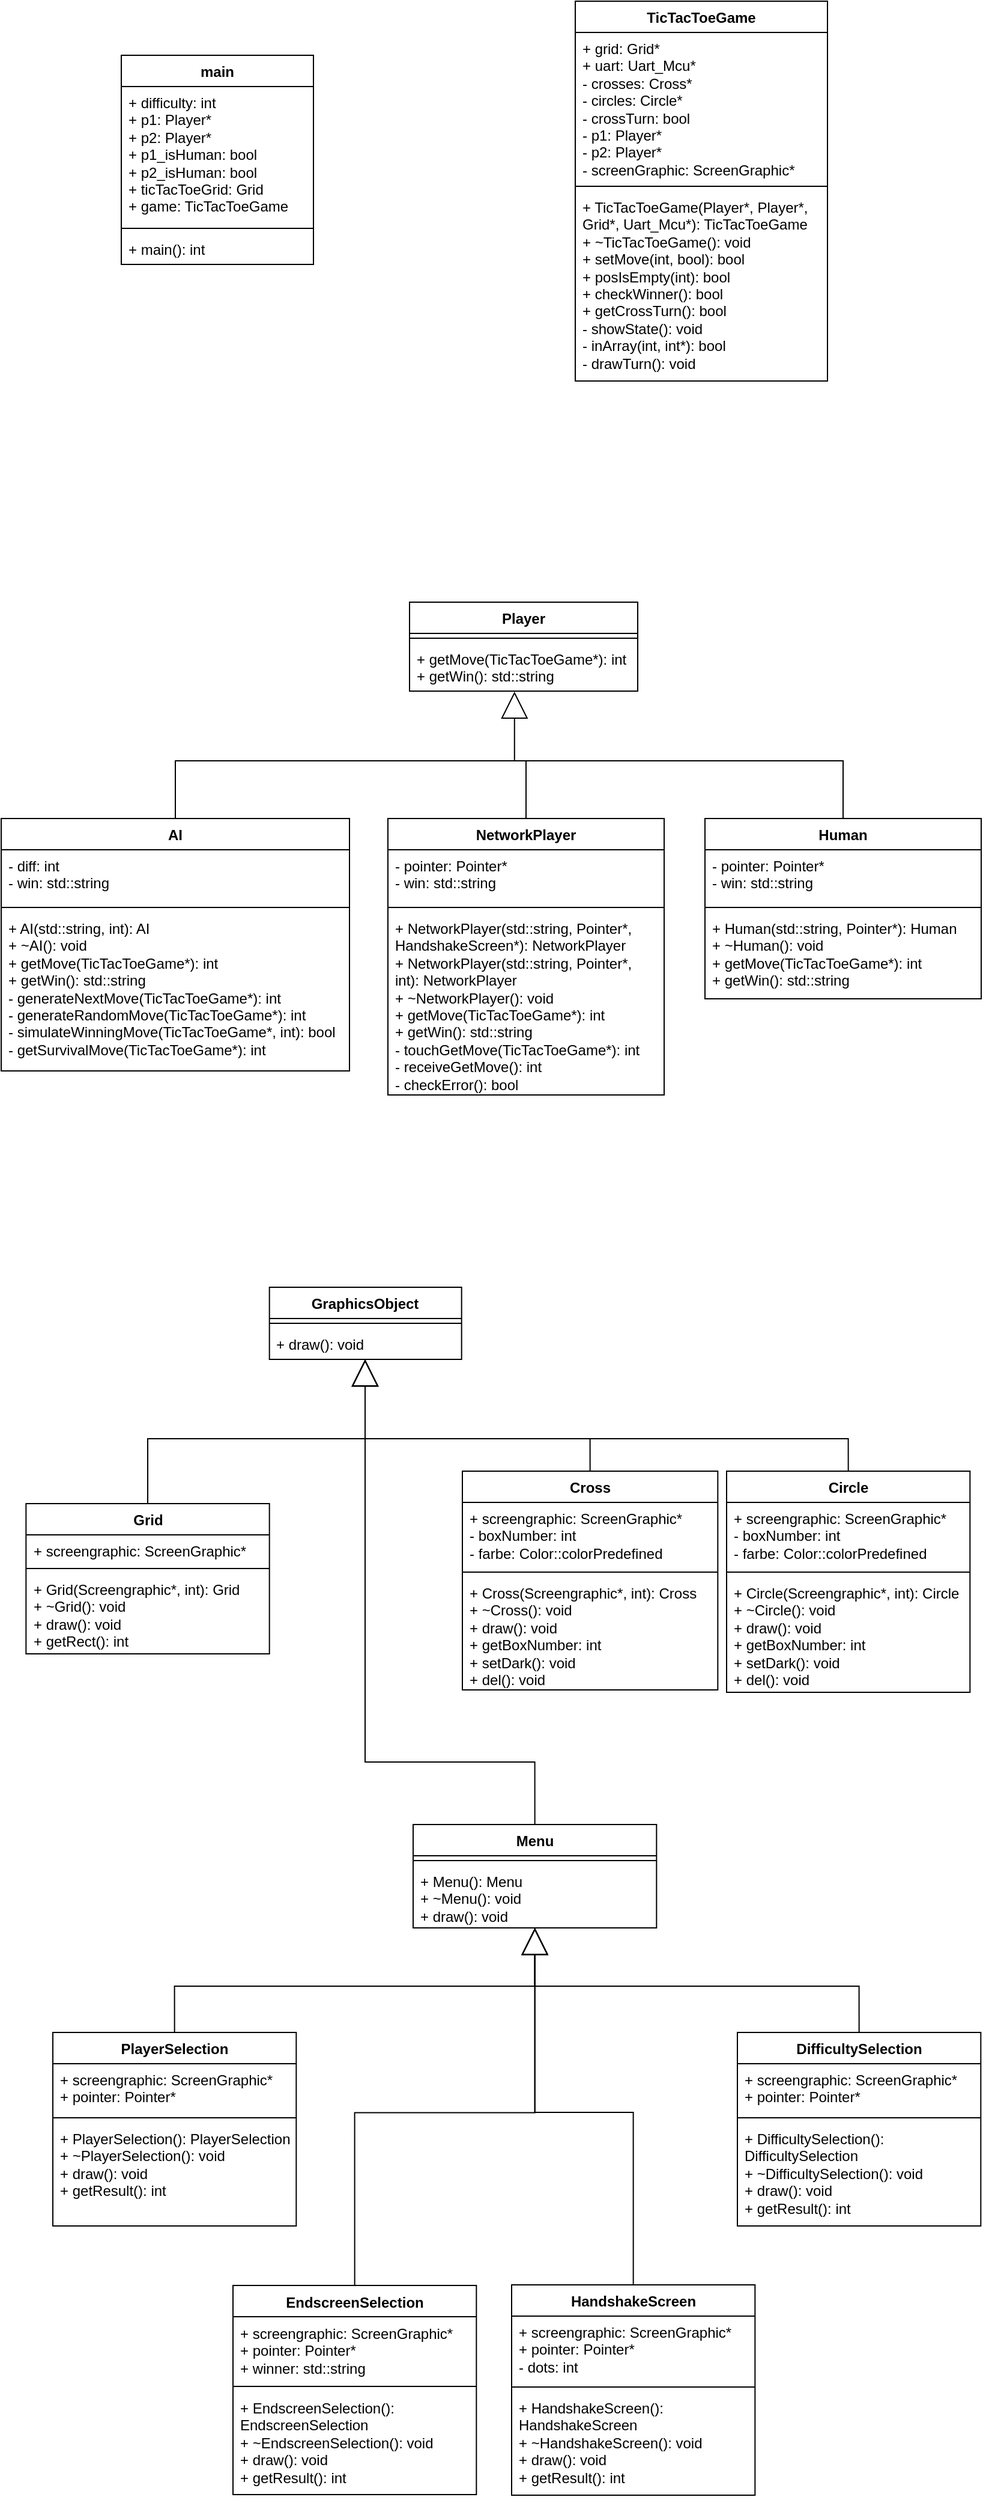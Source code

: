<mxfile version="24.3.1" type="device">
  <diagram name="Page-1" id="Sa51_qnlnXoF9wh4kp9t">
    <mxGraphModel dx="2625" dy="1545" grid="0" gridSize="5" guides="1" tooltips="1" connect="1" arrows="1" fold="1" page="1" pageScale="1" pageWidth="850" pageHeight="1100" math="0" shadow="0">
      <root>
        <mxCell id="0" />
        <mxCell id="1" parent="0" />
        <mxCell id="jOOYg4f98chksV3a-Csq-1" value="main" style="swimlane;fontStyle=1;align=center;verticalAlign=top;childLayout=stackLayout;horizontal=1;startSize=26;horizontalStack=0;resizeParent=1;resizeParentMax=0;resizeLast=0;collapsible=1;marginBottom=0;whiteSpace=wrap;html=1;" parent="1" vertex="1">
          <mxGeometry x="117" y="135" width="160" height="174" as="geometry">
            <mxRectangle x="120" y="80" width="70" height="30" as="alternateBounds" />
          </mxGeometry>
        </mxCell>
        <mxCell id="jOOYg4f98chksV3a-Csq-2" value="&lt;div&gt;+ difficulty: int&lt;/div&gt;&lt;div&gt;+ p1: Player*&lt;/div&gt;&lt;div&gt;+ p2: Player*&lt;br&gt;&lt;/div&gt;&lt;div&gt;+ p1_isHuman: bool&lt;/div&gt;&lt;div&gt;+ p2_isHuman: bool&lt;/div&gt;&lt;div&gt;+ ticTacToeGrid: Grid&lt;/div&gt;&lt;div&gt;+ game: TicTacToeGame&lt;br&gt;&lt;/div&gt;" style="text;strokeColor=none;fillColor=none;align=left;verticalAlign=top;spacingLeft=4;spacingRight=4;overflow=hidden;rotatable=0;points=[[0,0.5],[1,0.5]];portConstraint=eastwest;whiteSpace=wrap;html=1;" parent="jOOYg4f98chksV3a-Csq-1" vertex="1">
          <mxGeometry y="26" width="160" height="114" as="geometry" />
        </mxCell>
        <mxCell id="jOOYg4f98chksV3a-Csq-3" value="" style="line;strokeWidth=1;fillColor=none;align=left;verticalAlign=middle;spacingTop=-1;spacingLeft=3;spacingRight=3;rotatable=0;labelPosition=right;points=[];portConstraint=eastwest;strokeColor=inherit;" parent="jOOYg4f98chksV3a-Csq-1" vertex="1">
          <mxGeometry y="140" width="160" height="8" as="geometry" />
        </mxCell>
        <mxCell id="jOOYg4f98chksV3a-Csq-4" value="+ main(): int" style="text;strokeColor=none;fillColor=none;align=left;verticalAlign=top;spacingLeft=4;spacingRight=4;overflow=hidden;rotatable=0;points=[[0,0.5],[1,0.5]];portConstraint=eastwest;whiteSpace=wrap;html=1;" parent="jOOYg4f98chksV3a-Csq-1" vertex="1">
          <mxGeometry y="148" width="160" height="26" as="geometry" />
        </mxCell>
        <mxCell id="jOOYg4f98chksV3a-Csq-5" value="GraphicsObject" style="swimlane;fontStyle=1;align=center;verticalAlign=top;childLayout=stackLayout;horizontal=1;startSize=26;horizontalStack=0;resizeParent=1;resizeParentMax=0;resizeLast=0;collapsible=1;marginBottom=0;whiteSpace=wrap;html=1;" parent="1" vertex="1">
          <mxGeometry x="240.34" y="1160" width="160" height="60" as="geometry" />
        </mxCell>
        <mxCell id="jOOYg4f98chksV3a-Csq-6" value="" style="line;strokeWidth=1;fillColor=none;align=left;verticalAlign=middle;spacingTop=-1;spacingLeft=3;spacingRight=3;rotatable=0;labelPosition=right;points=[];portConstraint=eastwest;strokeColor=inherit;" parent="jOOYg4f98chksV3a-Csq-5" vertex="1">
          <mxGeometry y="26" width="160" height="8" as="geometry" />
        </mxCell>
        <mxCell id="jOOYg4f98chksV3a-Csq-7" value="+ draw(): void" style="text;strokeColor=none;fillColor=none;align=left;verticalAlign=top;spacingLeft=4;spacingRight=4;overflow=hidden;rotatable=0;points=[[0,0.5],[1,0.5]];portConstraint=eastwest;whiteSpace=wrap;html=1;" parent="jOOYg4f98chksV3a-Csq-5" vertex="1">
          <mxGeometry y="34" width="160" height="26" as="geometry" />
        </mxCell>
        <mxCell id="TxWl_RIkXLw9mioHR3yU-25" style="edgeStyle=orthogonalEdgeStyle;rounded=0;orthogonalLoop=1;jettySize=auto;html=1;exitX=0.5;exitY=0;exitDx=0;exitDy=0;endArrow=block;endFill=0;endSize=20;" edge="1" parent="1" source="jOOYg4f98chksV3a-Csq-8" target="jOOYg4f98chksV3a-Csq-5">
          <mxGeometry relative="1" as="geometry">
            <Array as="points">
              <mxPoint x="507" y="1286" />
              <mxPoint x="320" y="1286" />
            </Array>
          </mxGeometry>
        </mxCell>
        <mxCell id="jOOYg4f98chksV3a-Csq-8" value="Cross" style="swimlane;fontStyle=1;align=center;verticalAlign=top;childLayout=stackLayout;horizontal=1;startSize=26;horizontalStack=0;resizeParent=1;resizeParentMax=0;resizeLast=0;collapsible=1;marginBottom=0;whiteSpace=wrap;html=1;" parent="1" vertex="1">
          <mxGeometry x="401" y="1313" width="212.67" height="182" as="geometry" />
        </mxCell>
        <mxCell id="jOOYg4f98chksV3a-Csq-9" value="&lt;div&gt;+ screengraphic: ScreenGraphic*&lt;/div&gt;&lt;div&gt;- boxNumber: int&lt;/div&gt;&lt;div&gt;- farbe: Color::colorPredefined&lt;br&gt;&lt;/div&gt;" style="text;strokeColor=none;fillColor=none;align=left;verticalAlign=top;spacingLeft=4;spacingRight=4;overflow=hidden;rotatable=0;points=[[0,0.5],[1,0.5]];portConstraint=eastwest;whiteSpace=wrap;html=1;" parent="jOOYg4f98chksV3a-Csq-8" vertex="1">
          <mxGeometry y="26" width="212.67" height="54" as="geometry" />
        </mxCell>
        <mxCell id="jOOYg4f98chksV3a-Csq-10" value="" style="line;strokeWidth=1;fillColor=none;align=left;verticalAlign=middle;spacingTop=-1;spacingLeft=3;spacingRight=3;rotatable=0;labelPosition=right;points=[];portConstraint=eastwest;strokeColor=inherit;" parent="jOOYg4f98chksV3a-Csq-8" vertex="1">
          <mxGeometry y="80" width="212.67" height="8" as="geometry" />
        </mxCell>
        <mxCell id="jOOYg4f98chksV3a-Csq-11" value="&lt;div&gt;+ Cross(Screengraphic*, int): Cross&lt;/div&gt;&lt;div&gt;+ ~Cross(): void&lt;br&gt;&lt;/div&gt;&lt;div&gt;+ draw(): void&lt;/div&gt;&lt;div&gt;+ getBoxNumber: int&lt;/div&gt;&lt;div&gt;+ setDark(): void&lt;/div&gt;&lt;div&gt;+ del(): void&lt;br&gt;&lt;/div&gt;" style="text;strokeColor=none;fillColor=none;align=left;verticalAlign=top;spacingLeft=4;spacingRight=4;overflow=hidden;rotatable=0;points=[[0,0.5],[1,0.5]];portConstraint=eastwest;whiteSpace=wrap;html=1;" parent="jOOYg4f98chksV3a-Csq-8" vertex="1">
          <mxGeometry y="88" width="212.67" height="94" as="geometry" />
        </mxCell>
        <mxCell id="TxWl_RIkXLw9mioHR3yU-26" style="edgeStyle=orthogonalEdgeStyle;rounded=0;orthogonalLoop=1;jettySize=auto;html=1;exitX=0.5;exitY=0;exitDx=0;exitDy=0;endArrow=block;endFill=0;endSize=20;" edge="1" parent="1" source="jOOYg4f98chksV3a-Csq-12" target="jOOYg4f98chksV3a-Csq-5">
          <mxGeometry relative="1" as="geometry">
            <Array as="points">
              <mxPoint x="722" y="1286" />
              <mxPoint x="320" y="1286" />
            </Array>
          </mxGeometry>
        </mxCell>
        <mxCell id="jOOYg4f98chksV3a-Csq-12" value="Circle" style="swimlane;fontStyle=1;align=center;verticalAlign=top;childLayout=stackLayout;horizontal=1;startSize=26;horizontalStack=0;resizeParent=1;resizeParentMax=0;resizeLast=0;collapsible=1;marginBottom=0;whiteSpace=wrap;html=1;" parent="1" vertex="1">
          <mxGeometry x="621" y="1313" width="202.67" height="184" as="geometry" />
        </mxCell>
        <mxCell id="jOOYg4f98chksV3a-Csq-13" value="&lt;div&gt;+ screengraphic: ScreenGraphic*&lt;/div&gt;&lt;div&gt;- boxNumber: int&lt;/div&gt;&lt;div&gt;- farbe: Color::colorPredefined&lt;br&gt;&lt;/div&gt;" style="text;strokeColor=none;fillColor=none;align=left;verticalAlign=top;spacingLeft=4;spacingRight=4;overflow=hidden;rotatable=0;points=[[0,0.5],[1,0.5]];portConstraint=eastwest;whiteSpace=wrap;html=1;" parent="jOOYg4f98chksV3a-Csq-12" vertex="1">
          <mxGeometry y="26" width="202.67" height="54" as="geometry" />
        </mxCell>
        <mxCell id="jOOYg4f98chksV3a-Csq-14" value="" style="line;strokeWidth=1;fillColor=none;align=left;verticalAlign=middle;spacingTop=-1;spacingLeft=3;spacingRight=3;rotatable=0;labelPosition=right;points=[];portConstraint=eastwest;strokeColor=inherit;" parent="jOOYg4f98chksV3a-Csq-12" vertex="1">
          <mxGeometry y="80" width="202.67" height="8" as="geometry" />
        </mxCell>
        <mxCell id="jOOYg4f98chksV3a-Csq-15" value="&lt;div&gt;+ Circle(Screengraphic*, int): Circle&lt;/div&gt;&lt;div&gt;+ ~Circle(): void&lt;br&gt;&lt;/div&gt;&lt;div&gt;+ draw(): void&lt;/div&gt;&lt;div&gt;+ getBoxNumber: int&lt;/div&gt;&lt;div&gt;+ setDark(): void&lt;/div&gt;&lt;div&gt;+ del(): void&lt;br&gt;&lt;/div&gt;" style="text;strokeColor=none;fillColor=none;align=left;verticalAlign=top;spacingLeft=4;spacingRight=4;overflow=hidden;rotatable=0;points=[[0,0.5],[1,0.5]];portConstraint=eastwest;whiteSpace=wrap;html=1;" parent="jOOYg4f98chksV3a-Csq-12" vertex="1">
          <mxGeometry y="88" width="202.67" height="96" as="geometry" />
        </mxCell>
        <mxCell id="TxWl_RIkXLw9mioHR3yU-24" style="edgeStyle=orthogonalEdgeStyle;rounded=0;orthogonalLoop=1;jettySize=auto;html=1;exitX=0.5;exitY=0;exitDx=0;exitDy=0;endArrow=block;endFill=0;endSize=20;" edge="1" parent="1" source="jOOYg4f98chksV3a-Csq-16" target="jOOYg4f98chksV3a-Csq-5">
          <mxGeometry relative="1" as="geometry">
            <Array as="points">
              <mxPoint x="139" y="1286" />
              <mxPoint x="320" y="1286" />
            </Array>
          </mxGeometry>
        </mxCell>
        <mxCell id="jOOYg4f98chksV3a-Csq-16" value="Grid" style="swimlane;fontStyle=1;align=center;verticalAlign=top;childLayout=stackLayout;horizontal=1;startSize=26;horizontalStack=0;resizeParent=1;resizeParentMax=0;resizeLast=0;collapsible=1;marginBottom=0;whiteSpace=wrap;html=1;" parent="1" vertex="1">
          <mxGeometry x="37.67" y="1340" width="202.67" height="125" as="geometry" />
        </mxCell>
        <mxCell id="jOOYg4f98chksV3a-Csq-17" value="&lt;div&gt;+ screengraphic: ScreenGraphic*&lt;/div&gt;" style="text;strokeColor=none;fillColor=none;align=left;verticalAlign=top;spacingLeft=4;spacingRight=4;overflow=hidden;rotatable=0;points=[[0,0.5],[1,0.5]];portConstraint=eastwest;whiteSpace=wrap;html=1;" parent="jOOYg4f98chksV3a-Csq-16" vertex="1">
          <mxGeometry y="26" width="202.67" height="24" as="geometry" />
        </mxCell>
        <mxCell id="jOOYg4f98chksV3a-Csq-18" value="" style="line;strokeWidth=1;fillColor=none;align=left;verticalAlign=middle;spacingTop=-1;spacingLeft=3;spacingRight=3;rotatable=0;labelPosition=right;points=[];portConstraint=eastwest;strokeColor=inherit;" parent="jOOYg4f98chksV3a-Csq-16" vertex="1">
          <mxGeometry y="50" width="202.67" height="8" as="geometry" />
        </mxCell>
        <mxCell id="jOOYg4f98chksV3a-Csq-19" value="&lt;div&gt;+ Grid(Screengraphic*, int): Grid&lt;/div&gt;&lt;div&gt;+ ~Grid(): void&lt;br&gt;&lt;/div&gt;&lt;div&gt;+ draw(): void&lt;/div&gt;&lt;div&gt;+ getRect(): int&lt;br&gt;&lt;/div&gt;" style="text;strokeColor=none;fillColor=none;align=left;verticalAlign=top;spacingLeft=4;spacingRight=4;overflow=hidden;rotatable=0;points=[[0,0.5],[1,0.5]];portConstraint=eastwest;whiteSpace=wrap;html=1;" parent="jOOYg4f98chksV3a-Csq-16" vertex="1">
          <mxGeometry y="58" width="202.67" height="67" as="geometry" />
        </mxCell>
        <mxCell id="jOOYg4f98chksV3a-Csq-20" value="Player" style="swimlane;fontStyle=1;align=center;verticalAlign=top;childLayout=stackLayout;horizontal=1;startSize=26;horizontalStack=0;resizeParent=1;resizeParentMax=0;resizeLast=0;collapsible=1;marginBottom=0;whiteSpace=wrap;html=1;" parent="1" vertex="1">
          <mxGeometry x="357" y="590" width="190" height="74" as="geometry" />
        </mxCell>
        <mxCell id="jOOYg4f98chksV3a-Csq-21" value="" style="line;strokeWidth=1;fillColor=none;align=left;verticalAlign=middle;spacingTop=-1;spacingLeft=3;spacingRight=3;rotatable=0;labelPosition=right;points=[];portConstraint=eastwest;strokeColor=inherit;" parent="jOOYg4f98chksV3a-Csq-20" vertex="1">
          <mxGeometry y="26" width="190" height="8" as="geometry" />
        </mxCell>
        <mxCell id="jOOYg4f98chksV3a-Csq-22" value="&lt;div&gt;+ getMove(TicTacToeGame*): int&lt;/div&gt;&lt;div&gt;+ getWin(): std::string&lt;br&gt;&lt;/div&gt;" style="text;strokeColor=none;fillColor=none;align=left;verticalAlign=top;spacingLeft=4;spacingRight=4;overflow=hidden;rotatable=0;points=[[0,0.5],[1,0.5]];portConstraint=eastwest;whiteSpace=wrap;html=1;" parent="jOOYg4f98chksV3a-Csq-20" vertex="1">
          <mxGeometry y="34" width="190" height="40" as="geometry" />
        </mxCell>
        <mxCell id="jOOYg4f98chksV3a-Csq-23" value="Human" style="swimlane;fontStyle=1;align=center;verticalAlign=top;childLayout=stackLayout;horizontal=1;startSize=26;horizontalStack=0;resizeParent=1;resizeParentMax=0;resizeLast=0;collapsible=1;marginBottom=0;whiteSpace=wrap;html=1;" parent="1" vertex="1">
          <mxGeometry x="603" y="770" width="230" height="150" as="geometry" />
        </mxCell>
        <mxCell id="jOOYg4f98chksV3a-Csq-24" value="&lt;div&gt;- pointer: Pointer*&lt;/div&gt;&lt;div&gt;- win: std::string&lt;br&gt;&lt;/div&gt;" style="text;strokeColor=none;fillColor=none;align=left;verticalAlign=top;spacingLeft=4;spacingRight=4;overflow=hidden;rotatable=0;points=[[0,0.5],[1,0.5]];portConstraint=eastwest;whiteSpace=wrap;html=1;" parent="jOOYg4f98chksV3a-Csq-23" vertex="1">
          <mxGeometry y="26" width="230" height="44" as="geometry" />
        </mxCell>
        <mxCell id="jOOYg4f98chksV3a-Csq-25" value="" style="line;strokeWidth=1;fillColor=none;align=left;verticalAlign=middle;spacingTop=-1;spacingLeft=3;spacingRight=3;rotatable=0;labelPosition=right;points=[];portConstraint=eastwest;strokeColor=inherit;" parent="jOOYg4f98chksV3a-Csq-23" vertex="1">
          <mxGeometry y="70" width="230" height="8" as="geometry" />
        </mxCell>
        <mxCell id="jOOYg4f98chksV3a-Csq-26" value="&lt;div&gt;+ Human(std::string, Pointer*): Human&lt;br&gt;&lt;/div&gt;&lt;div&gt;+ ~Human(): void&lt;br&gt;&lt;/div&gt;&lt;div&gt;+ getMove(TicTacToeGame*): int&lt;/div&gt;&lt;div&gt;+ getWin(): std::string&lt;br&gt;&lt;/div&gt;" style="text;strokeColor=none;fillColor=none;align=left;verticalAlign=top;spacingLeft=4;spacingRight=4;overflow=hidden;rotatable=0;points=[[0,0.5],[1,0.5]];portConstraint=eastwest;whiteSpace=wrap;html=1;" parent="jOOYg4f98chksV3a-Csq-23" vertex="1">
          <mxGeometry y="78" width="230" height="72" as="geometry" />
        </mxCell>
        <mxCell id="TxWl_RIkXLw9mioHR3yU-5" style="edgeStyle=orthogonalEdgeStyle;rounded=0;orthogonalLoop=1;jettySize=auto;html=1;exitX=0.5;exitY=0;exitDx=0;exitDy=0;endArrow=none;endFill=0;" edge="1" parent="1" source="jOOYg4f98chksV3a-Csq-27">
          <mxGeometry relative="1" as="geometry">
            <mxPoint x="445" y="722" as="targetPoint" />
            <mxPoint x="311" y="876" as="sourcePoint" />
            <Array as="points">
              <mxPoint x="162" y="722" />
              <mxPoint x="445" y="722" />
            </Array>
          </mxGeometry>
        </mxCell>
        <mxCell id="jOOYg4f98chksV3a-Csq-27" value="AI" style="swimlane;fontStyle=1;align=center;verticalAlign=top;childLayout=stackLayout;horizontal=1;startSize=26;horizontalStack=0;resizeParent=1;resizeParentMax=0;resizeLast=0;collapsible=1;marginBottom=0;whiteSpace=wrap;html=1;" parent="1" vertex="1">
          <mxGeometry x="17" y="770" width="290" height="210" as="geometry" />
        </mxCell>
        <mxCell id="jOOYg4f98chksV3a-Csq-28" value="&lt;div&gt;- diff: int&lt;br&gt;&lt;/div&gt;&lt;div&gt;- win: std::string&lt;br&gt;&lt;/div&gt;" style="text;strokeColor=none;fillColor=none;align=left;verticalAlign=top;spacingLeft=4;spacingRight=4;overflow=hidden;rotatable=0;points=[[0,0.5],[1,0.5]];portConstraint=eastwest;whiteSpace=wrap;html=1;" parent="jOOYg4f98chksV3a-Csq-27" vertex="1">
          <mxGeometry y="26" width="290" height="44" as="geometry" />
        </mxCell>
        <mxCell id="jOOYg4f98chksV3a-Csq-29" value="" style="line;strokeWidth=1;fillColor=none;align=left;verticalAlign=middle;spacingTop=-1;spacingLeft=3;spacingRight=3;rotatable=0;labelPosition=right;points=[];portConstraint=eastwest;strokeColor=inherit;" parent="jOOYg4f98chksV3a-Csq-27" vertex="1">
          <mxGeometry y="70" width="290" height="8" as="geometry" />
        </mxCell>
        <mxCell id="jOOYg4f98chksV3a-Csq-30" value="&lt;div&gt;+ AI(std::string, int): AI&lt;br&gt;&lt;/div&gt;&lt;div&gt;+ ~AI(): void&lt;br&gt;&lt;/div&gt;&lt;div&gt;+ getMove(TicTacToeGame*): int&lt;/div&gt;&lt;div&gt;+ getWin(): std::string&lt;/div&gt;&lt;div&gt;- generateNextMove(TicTacToeGame*): int&lt;/div&gt;&lt;div&gt;- generateRandomMove(TicTacToeGame*): int&lt;/div&gt;&lt;div&gt;- simulateWinningMove(TicTacToeGame*, int): bool&lt;/div&gt;&lt;div&gt;- getSurvivalMove(TicTacToeGame*): int&lt;br&gt;&lt;/div&gt;" style="text;strokeColor=none;fillColor=none;align=left;verticalAlign=top;spacingLeft=4;spacingRight=4;overflow=hidden;rotatable=0;points=[[0,0.5],[1,0.5]];portConstraint=eastwest;whiteSpace=wrap;html=1;" parent="jOOYg4f98chksV3a-Csq-27" vertex="1">
          <mxGeometry y="78" width="290" height="132" as="geometry" />
        </mxCell>
        <mxCell id="jOOYg4f98chksV3a-Csq-31" value="TicTacToeGame" style="swimlane;fontStyle=1;align=center;verticalAlign=top;childLayout=stackLayout;horizontal=1;startSize=26;horizontalStack=0;resizeParent=1;resizeParentMax=0;resizeLast=0;collapsible=1;marginBottom=0;whiteSpace=wrap;html=1;" parent="1" vertex="1">
          <mxGeometry x="495" y="90" width="210" height="316" as="geometry" />
        </mxCell>
        <mxCell id="jOOYg4f98chksV3a-Csq-32" value="&lt;div&gt;+ grid: Grid*&lt;/div&gt;&lt;div&gt;+ uart: Uart_Mcu*&lt;br&gt;&lt;/div&gt;&lt;div&gt;- crosses: Cross*&lt;/div&gt;&lt;div&gt;- circles: Circle*&lt;/div&gt;&lt;div&gt;- crossTurn: bool&lt;br&gt;&lt;/div&gt;&lt;div&gt;- p1: Player*&lt;/div&gt;&lt;div&gt;- p2: Player*&lt;/div&gt;&lt;div&gt;- screenGraphic: ScreenGraphic*&lt;br&gt;&lt;/div&gt;&lt;div&gt;&lt;br&gt;&lt;/div&gt;" style="text;strokeColor=none;fillColor=none;align=left;verticalAlign=top;spacingLeft=4;spacingRight=4;overflow=hidden;rotatable=0;points=[[0,0.5],[1,0.5]];portConstraint=eastwest;whiteSpace=wrap;html=1;" parent="jOOYg4f98chksV3a-Csq-31" vertex="1">
          <mxGeometry y="26" width="210" height="124" as="geometry" />
        </mxCell>
        <mxCell id="jOOYg4f98chksV3a-Csq-33" value="" style="line;strokeWidth=1;fillColor=none;align=left;verticalAlign=middle;spacingTop=-1;spacingLeft=3;spacingRight=3;rotatable=0;labelPosition=right;points=[];portConstraint=eastwest;strokeColor=inherit;" parent="jOOYg4f98chksV3a-Csq-31" vertex="1">
          <mxGeometry y="150" width="210" height="8" as="geometry" />
        </mxCell>
        <mxCell id="jOOYg4f98chksV3a-Csq-34" value="&lt;div&gt;+ TicTacToeGame(Player*, Player*, Grid*, Uart_Mcu*): TicTacToeGame&lt;/div&gt;&lt;div&gt;+ ~TicTacToeGame(): void&lt;br&gt;&lt;/div&gt;&lt;div&gt;+ setMove(int, bool): bool&lt;/div&gt;&lt;div&gt;+ posIsEmpty(int): bool&lt;/div&gt;&lt;div&gt;+ checkWinner(): bool&lt;/div&gt;&lt;div&gt;+ getCrossTurn(): bool&lt;/div&gt;&lt;div&gt;- showState(): void&lt;/div&gt;&lt;div&gt;- inArray(int, int*): bool&lt;/div&gt;&lt;div&gt;- drawTurn(): void&lt;br&gt;&lt;/div&gt;" style="text;strokeColor=none;fillColor=none;align=left;verticalAlign=top;spacingLeft=4;spacingRight=4;overflow=hidden;rotatable=0;points=[[0,0.5],[1,0.5]];portConstraint=eastwest;whiteSpace=wrap;html=1;" parent="jOOYg4f98chksV3a-Csq-31" vertex="1">
          <mxGeometry y="158" width="210" height="158" as="geometry" />
        </mxCell>
        <mxCell id="TxWl_RIkXLw9mioHR3yU-10" style="edgeStyle=orthogonalEdgeStyle;rounded=0;orthogonalLoop=1;jettySize=auto;html=1;endArrow=none;endFill=0;" edge="1" parent="1" source="jOOYg4f98chksV3a-Csq-35">
          <mxGeometry relative="1" as="geometry">
            <mxPoint x="415" y="722" as="targetPoint" />
            <Array as="points">
              <mxPoint x="454" y="722" />
              <mxPoint x="415" y="722" />
            </Array>
          </mxGeometry>
        </mxCell>
        <mxCell id="jOOYg4f98chksV3a-Csq-35" value="NetworkPlayer" style="swimlane;fontStyle=1;align=center;verticalAlign=top;childLayout=stackLayout;horizontal=1;startSize=26;horizontalStack=0;resizeParent=1;resizeParentMax=0;resizeLast=0;collapsible=1;marginBottom=0;whiteSpace=wrap;html=1;" parent="1" vertex="1">
          <mxGeometry x="339" y="770" width="230" height="230" as="geometry" />
        </mxCell>
        <mxCell id="jOOYg4f98chksV3a-Csq-36" value="&lt;div&gt;- pointer: Pointer*&lt;/div&gt;&lt;div&gt;- win: std::string&lt;br&gt;&lt;/div&gt;" style="text;strokeColor=none;fillColor=none;align=left;verticalAlign=top;spacingLeft=4;spacingRight=4;overflow=hidden;rotatable=0;points=[[0,0.5],[1,0.5]];portConstraint=eastwest;whiteSpace=wrap;html=1;" parent="jOOYg4f98chksV3a-Csq-35" vertex="1">
          <mxGeometry y="26" width="230" height="44" as="geometry" />
        </mxCell>
        <mxCell id="jOOYg4f98chksV3a-Csq-37" value="" style="line;strokeWidth=1;fillColor=none;align=left;verticalAlign=middle;spacingTop=-1;spacingLeft=3;spacingRight=3;rotatable=0;labelPosition=right;points=[];portConstraint=eastwest;strokeColor=inherit;" parent="jOOYg4f98chksV3a-Csq-35" vertex="1">
          <mxGeometry y="70" width="230" height="8" as="geometry" />
        </mxCell>
        <mxCell id="jOOYg4f98chksV3a-Csq-38" value="&lt;div&gt;+ NetworkPlayer(std::string, Pointer*, HandshakeScreen*): NetworkPlayer&lt;/div&gt;&lt;div&gt;+&amp;nbsp;NetworkPlayer(std::string, Pointer*, int): NetworkPlayer&lt;/div&gt;&lt;div&gt;+ ~NetworkPlayer(): void&lt;br&gt;&lt;/div&gt;&lt;div&gt;+ getMove(TicTacToeGame*): int&lt;/div&gt;&lt;div&gt;+ getWin(): std::string&lt;/div&gt;&lt;div&gt;- touchGetMove(TicTacToeGame*): int&lt;/div&gt;&lt;div&gt;- receiveGetMove(): int&lt;br&gt;&lt;/div&gt;&lt;div&gt;- checkError(): bool&lt;br&gt;&lt;/div&gt;" style="text;strokeColor=none;fillColor=none;align=left;verticalAlign=top;spacingLeft=4;spacingRight=4;overflow=hidden;rotatable=0;points=[[0,0.5],[1,0.5]];portConstraint=eastwest;whiteSpace=wrap;html=1;" parent="jOOYg4f98chksV3a-Csq-35" vertex="1">
          <mxGeometry y="78" width="230" height="152" as="geometry" />
        </mxCell>
        <mxCell id="TxWl_RIkXLw9mioHR3yU-23" style="edgeStyle=orthogonalEdgeStyle;rounded=0;orthogonalLoop=1;jettySize=auto;html=1;exitX=0.5;exitY=0;exitDx=0;exitDy=0;endArrow=block;endFill=0;endSize=20;" edge="1" parent="1" source="jOOYg4f98chksV3a-Csq-39" target="jOOYg4f98chksV3a-Csq-5">
          <mxGeometry relative="1" as="geometry">
            <Array as="points">
              <mxPoint x="461" y="1555" />
              <mxPoint x="320" y="1555" />
            </Array>
          </mxGeometry>
        </mxCell>
        <mxCell id="jOOYg4f98chksV3a-Csq-39" value="Menu" style="swimlane;fontStyle=1;align=center;verticalAlign=top;childLayout=stackLayout;horizontal=1;startSize=26;horizontalStack=0;resizeParent=1;resizeParentMax=0;resizeLast=0;collapsible=1;marginBottom=0;whiteSpace=wrap;html=1;" parent="1" vertex="1">
          <mxGeometry x="360" y="1607" width="202.67" height="86" as="geometry" />
        </mxCell>
        <mxCell id="jOOYg4f98chksV3a-Csq-41" value="" style="line;strokeWidth=1;fillColor=none;align=left;verticalAlign=middle;spacingTop=-1;spacingLeft=3;spacingRight=3;rotatable=0;labelPosition=right;points=[];portConstraint=eastwest;strokeColor=inherit;" parent="jOOYg4f98chksV3a-Csq-39" vertex="1">
          <mxGeometry y="26" width="202.67" height="8" as="geometry" />
        </mxCell>
        <mxCell id="jOOYg4f98chksV3a-Csq-42" value="&lt;div&gt;+ Menu(): Menu&lt;/div&gt;&lt;div&gt;+ ~Menu(): void&lt;br&gt;&lt;/div&gt;&lt;div&gt;+ draw(): void&lt;/div&gt;" style="text;strokeColor=none;fillColor=none;align=left;verticalAlign=top;spacingLeft=4;spacingRight=4;overflow=hidden;rotatable=0;points=[[0,0.5],[1,0.5]];portConstraint=eastwest;whiteSpace=wrap;html=1;" parent="jOOYg4f98chksV3a-Csq-39" vertex="1">
          <mxGeometry y="34" width="202.67" height="52" as="geometry" />
        </mxCell>
        <mxCell id="TxWl_RIkXLw9mioHR3yU-17" style="edgeStyle=orthogonalEdgeStyle;rounded=0;orthogonalLoop=1;jettySize=auto;html=1;exitX=0.5;exitY=0;exitDx=0;exitDy=0;endArrow=block;endFill=0;endSize=20;" edge="1" parent="1" source="jOOYg4f98chksV3a-Csq-46" target="jOOYg4f98chksV3a-Csq-39">
          <mxGeometry relative="1" as="geometry" />
        </mxCell>
        <mxCell id="jOOYg4f98chksV3a-Csq-46" value="PlayerSelection" style="swimlane;fontStyle=1;align=center;verticalAlign=top;childLayout=stackLayout;horizontal=1;startSize=26;horizontalStack=0;resizeParent=1;resizeParentMax=0;resizeLast=0;collapsible=1;marginBottom=0;whiteSpace=wrap;html=1;" parent="1" vertex="1">
          <mxGeometry x="60" y="1780" width="202.67" height="161" as="geometry" />
        </mxCell>
        <mxCell id="jOOYg4f98chksV3a-Csq-47" value="&lt;div&gt;+ screengraphic: ScreenGraphic*&lt;/div&gt;&lt;div&gt;+ pointer: Pointer*&lt;br&gt;&lt;/div&gt;" style="text;strokeColor=none;fillColor=none;align=left;verticalAlign=top;spacingLeft=4;spacingRight=4;overflow=hidden;rotatable=0;points=[[0,0.5],[1,0.5]];portConstraint=eastwest;whiteSpace=wrap;html=1;" parent="jOOYg4f98chksV3a-Csq-46" vertex="1">
          <mxGeometry y="26" width="202.67" height="41" as="geometry" />
        </mxCell>
        <mxCell id="jOOYg4f98chksV3a-Csq-48" value="" style="line;strokeWidth=1;fillColor=none;align=left;verticalAlign=middle;spacingTop=-1;spacingLeft=3;spacingRight=3;rotatable=0;labelPosition=right;points=[];portConstraint=eastwest;strokeColor=inherit;" parent="jOOYg4f98chksV3a-Csq-46" vertex="1">
          <mxGeometry y="67" width="202.67" height="8" as="geometry" />
        </mxCell>
        <mxCell id="jOOYg4f98chksV3a-Csq-49" value="&lt;div&gt;+&amp;nbsp;PlayerSelection(): PlayerSelection&lt;/div&gt;&lt;div&gt;+ ~PlayerSelection(): void&lt;br&gt;&lt;/div&gt;&lt;div&gt;+ draw(): void&lt;/div&gt;&lt;div&gt;+ getResult(): int&lt;br&gt;&lt;/div&gt;" style="text;strokeColor=none;fillColor=none;align=left;verticalAlign=top;spacingLeft=4;spacingRight=4;overflow=hidden;rotatable=0;points=[[0,0.5],[1,0.5]];portConstraint=eastwest;whiteSpace=wrap;html=1;" parent="jOOYg4f98chksV3a-Csq-46" vertex="1">
          <mxGeometry y="75" width="202.67" height="86" as="geometry" />
        </mxCell>
        <mxCell id="TxWl_RIkXLw9mioHR3yU-20" style="edgeStyle=orthogonalEdgeStyle;rounded=0;orthogonalLoop=1;jettySize=auto;html=1;exitX=0.5;exitY=0;exitDx=0;exitDy=0;endArrow=block;endFill=0;endSize=20;" edge="1" parent="1" source="jOOYg4f98chksV3a-Csq-50" target="jOOYg4f98chksV3a-Csq-39">
          <mxGeometry relative="1" as="geometry" />
        </mxCell>
        <mxCell id="jOOYg4f98chksV3a-Csq-50" value="DifficultySelection" style="swimlane;fontStyle=1;align=center;verticalAlign=top;childLayout=stackLayout;horizontal=1;startSize=26;horizontalStack=0;resizeParent=1;resizeParentMax=0;resizeLast=0;collapsible=1;marginBottom=0;whiteSpace=wrap;html=1;" parent="1" vertex="1">
          <mxGeometry x="630" y="1780" width="202.67" height="161" as="geometry" />
        </mxCell>
        <mxCell id="jOOYg4f98chksV3a-Csq-51" value="&lt;div&gt;+ screengraphic: ScreenGraphic*&lt;/div&gt;&lt;div&gt;+ pointer: Pointer*&lt;br&gt;&lt;/div&gt;" style="text;strokeColor=none;fillColor=none;align=left;verticalAlign=top;spacingLeft=4;spacingRight=4;overflow=hidden;rotatable=0;points=[[0,0.5],[1,0.5]];portConstraint=eastwest;whiteSpace=wrap;html=1;" parent="jOOYg4f98chksV3a-Csq-50" vertex="1">
          <mxGeometry y="26" width="202.67" height="41" as="geometry" />
        </mxCell>
        <mxCell id="jOOYg4f98chksV3a-Csq-52" value="" style="line;strokeWidth=1;fillColor=none;align=left;verticalAlign=middle;spacingTop=-1;spacingLeft=3;spacingRight=3;rotatable=0;labelPosition=right;points=[];portConstraint=eastwest;strokeColor=inherit;" parent="jOOYg4f98chksV3a-Csq-50" vertex="1">
          <mxGeometry y="67" width="202.67" height="8" as="geometry" />
        </mxCell>
        <mxCell id="jOOYg4f98chksV3a-Csq-53" value="&lt;div&gt;+&amp;nbsp;DifficultySelection(): DifficultySelection&lt;/div&gt;&lt;div&gt;+ ~DifficultySelection(): void&lt;br&gt;&lt;/div&gt;&lt;div&gt;+ draw(): void&lt;/div&gt;&lt;div&gt;+ getResult(): int&lt;br&gt;&lt;/div&gt;" style="text;strokeColor=none;fillColor=none;align=left;verticalAlign=top;spacingLeft=4;spacingRight=4;overflow=hidden;rotatable=0;points=[[0,0.5],[1,0.5]];portConstraint=eastwest;whiteSpace=wrap;html=1;" parent="jOOYg4f98chksV3a-Csq-50" vertex="1">
          <mxGeometry y="75" width="202.67" height="86" as="geometry" />
        </mxCell>
        <mxCell id="TxWl_RIkXLw9mioHR3yU-22" style="edgeStyle=orthogonalEdgeStyle;rounded=0;orthogonalLoop=1;jettySize=auto;html=1;exitX=0.5;exitY=0;exitDx=0;exitDy=0;endArrow=block;endFill=0;endSize=20;" edge="1" parent="1" source="jOOYg4f98chksV3a-Csq-54" target="jOOYg4f98chksV3a-Csq-39">
          <mxGeometry relative="1" as="geometry" />
        </mxCell>
        <mxCell id="jOOYg4f98chksV3a-Csq-54" value="EndscreenSelection" style="swimlane;fontStyle=1;align=center;verticalAlign=top;childLayout=stackLayout;horizontal=1;startSize=26;horizontalStack=0;resizeParent=1;resizeParentMax=0;resizeLast=0;collapsible=1;marginBottom=0;whiteSpace=wrap;html=1;" parent="1" vertex="1">
          <mxGeometry x="210" y="1990.5" width="202.67" height="174" as="geometry" />
        </mxCell>
        <mxCell id="jOOYg4f98chksV3a-Csq-55" value="&lt;div&gt;+ screengraphic: ScreenGraphic*&lt;/div&gt;&lt;div&gt;+ pointer: Pointer*&lt;br&gt;&lt;/div&gt;&lt;div&gt;+ winner: std::string&lt;br&gt;&lt;/div&gt;" style="text;strokeColor=none;fillColor=none;align=left;verticalAlign=top;spacingLeft=4;spacingRight=4;overflow=hidden;rotatable=0;points=[[0,0.5],[1,0.5]];portConstraint=eastwest;whiteSpace=wrap;html=1;" parent="jOOYg4f98chksV3a-Csq-54" vertex="1">
          <mxGeometry y="26" width="202.67" height="54" as="geometry" />
        </mxCell>
        <mxCell id="jOOYg4f98chksV3a-Csq-56" value="" style="line;strokeWidth=1;fillColor=none;align=left;verticalAlign=middle;spacingTop=-1;spacingLeft=3;spacingRight=3;rotatable=0;labelPosition=right;points=[];portConstraint=eastwest;strokeColor=inherit;" parent="jOOYg4f98chksV3a-Csq-54" vertex="1">
          <mxGeometry y="80" width="202.67" height="8" as="geometry" />
        </mxCell>
        <mxCell id="jOOYg4f98chksV3a-Csq-57" value="&lt;div&gt;+&amp;nbsp;EndscreenSelection(): EndscreenSelection&lt;/div&gt;&lt;div&gt;+ ~EndscreenSelection(): void&lt;br&gt;&lt;/div&gt;&lt;div&gt;+ draw(): void&lt;/div&gt;&lt;div&gt;+ getResult(): int&lt;br&gt;&lt;/div&gt;" style="text;strokeColor=none;fillColor=none;align=left;verticalAlign=top;spacingLeft=4;spacingRight=4;overflow=hidden;rotatable=0;points=[[0,0.5],[1,0.5]];portConstraint=eastwest;whiteSpace=wrap;html=1;" parent="jOOYg4f98chksV3a-Csq-54" vertex="1">
          <mxGeometry y="88" width="202.67" height="86" as="geometry" />
        </mxCell>
        <mxCell id="TxWl_RIkXLw9mioHR3yU-21" style="edgeStyle=orthogonalEdgeStyle;rounded=0;orthogonalLoop=1;jettySize=auto;html=1;exitX=0.5;exitY=0;exitDx=0;exitDy=0;endArrow=block;endFill=0;endSize=20;" edge="1" parent="1" source="jOOYg4f98chksV3a-Csq-58" target="jOOYg4f98chksV3a-Csq-39">
          <mxGeometry relative="1" as="geometry" />
        </mxCell>
        <mxCell id="jOOYg4f98chksV3a-Csq-58" value="HandshakeScreen" style="swimlane;fontStyle=1;align=center;verticalAlign=top;childLayout=stackLayout;horizontal=1;startSize=26;horizontalStack=0;resizeParent=1;resizeParentMax=0;resizeLast=0;collapsible=1;marginBottom=0;whiteSpace=wrap;html=1;" parent="1" vertex="1">
          <mxGeometry x="442" y="1990" width="202.67" height="175" as="geometry" />
        </mxCell>
        <mxCell id="jOOYg4f98chksV3a-Csq-59" value="&lt;div&gt;+ screengraphic: ScreenGraphic*&lt;/div&gt;&lt;div&gt;+ pointer: Pointer*&lt;br&gt;&lt;/div&gt;&lt;div&gt;- dots: int&lt;br&gt;&lt;/div&gt;" style="text;strokeColor=none;fillColor=none;align=left;verticalAlign=top;spacingLeft=4;spacingRight=4;overflow=hidden;rotatable=0;points=[[0,0.5],[1,0.5]];portConstraint=eastwest;whiteSpace=wrap;html=1;" parent="jOOYg4f98chksV3a-Csq-58" vertex="1">
          <mxGeometry y="26" width="202.67" height="55" as="geometry" />
        </mxCell>
        <mxCell id="jOOYg4f98chksV3a-Csq-60" value="" style="line;strokeWidth=1;fillColor=none;align=left;verticalAlign=middle;spacingTop=-1;spacingLeft=3;spacingRight=3;rotatable=0;labelPosition=right;points=[];portConstraint=eastwest;strokeColor=inherit;" parent="jOOYg4f98chksV3a-Csq-58" vertex="1">
          <mxGeometry y="81" width="202.67" height="8" as="geometry" />
        </mxCell>
        <mxCell id="jOOYg4f98chksV3a-Csq-61" value="&lt;div&gt;+&amp;nbsp;HandshakeScreen(): HandshakeScreen&lt;/div&gt;&lt;div&gt;+ ~HandshakeScreen(): void&lt;br&gt;&lt;/div&gt;&lt;div&gt;+ draw(): void&lt;/div&gt;&lt;div&gt;+ getResult(): int&lt;br&gt;&lt;/div&gt;" style="text;strokeColor=none;fillColor=none;align=left;verticalAlign=top;spacingLeft=4;spacingRight=4;overflow=hidden;rotatable=0;points=[[0,0.5],[1,0.5]];portConstraint=eastwest;whiteSpace=wrap;html=1;" parent="jOOYg4f98chksV3a-Csq-58" vertex="1">
          <mxGeometry y="89" width="202.67" height="86" as="geometry" />
        </mxCell>
        <mxCell id="TxWl_RIkXLw9mioHR3yU-2" style="edgeStyle=orthogonalEdgeStyle;rounded=0;orthogonalLoop=1;jettySize=auto;html=1;entryX=0.46;entryY=1.009;entryDx=0;entryDy=0;entryPerimeter=0;endArrow=block;endFill=0;endSize=20;" edge="1" parent="1" source="jOOYg4f98chksV3a-Csq-23" target="jOOYg4f98chksV3a-Csq-22">
          <mxGeometry relative="1" as="geometry">
            <Array as="points">
              <mxPoint x="718" y="722" />
              <mxPoint x="444" y="722" />
            </Array>
          </mxGeometry>
        </mxCell>
      </root>
    </mxGraphModel>
  </diagram>
</mxfile>
